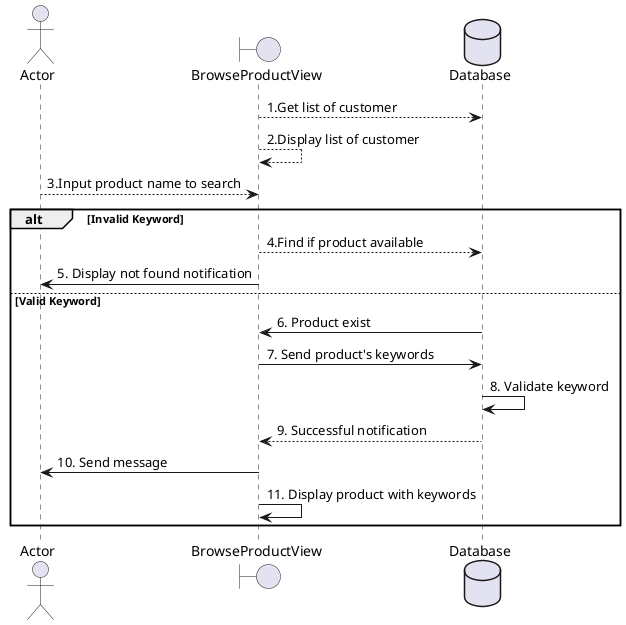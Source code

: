 @startuml Xem tim san pham

actor Actor 
boundary BrowseProductView 
database Database 

BrowseProductView  --> Database: 1.Get list of customer
BrowseProductView  --> BrowseProductView : 2.Display list of customer
Actor --> BrowseProductView : 3.Input product name to search
alt Invalid Keyword
    BrowseProductView --> Database: 4.Find if product available
    BrowseProductView -> Actor : 5. Display not found notification
else Valid Keyword
    Database -> BrowseProductView: 6. Product exist
    BrowseProductView -> Database: 7. Send product's keywords
    Database -> Database: 8. Validate keyword
    Database --> BrowseProductView: 9. Successful notification
    BrowseProductView -> Actor: 10. Send message
    BrowseProductView -> BrowseProductView: 11. Display product with keywords
end
 
@enduml